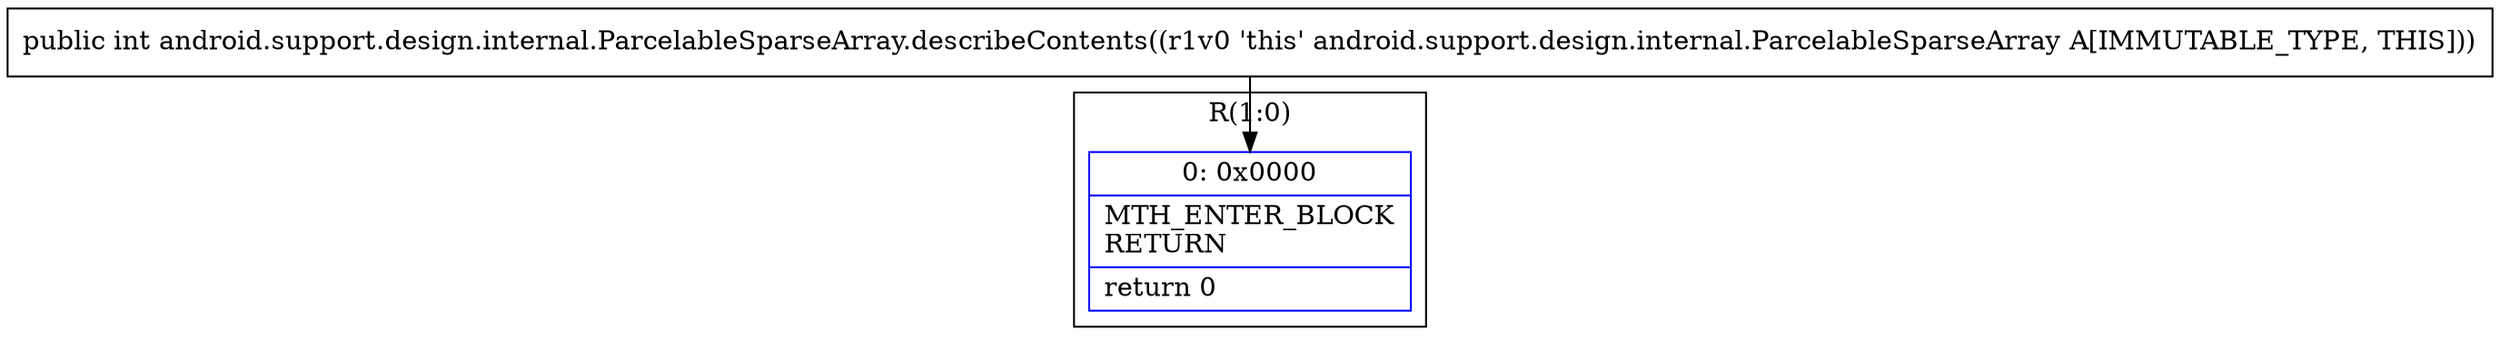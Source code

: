 digraph "CFG forandroid.support.design.internal.ParcelableSparseArray.describeContents()I" {
subgraph cluster_Region_2111058330 {
label = "R(1:0)";
node [shape=record,color=blue];
Node_0 [shape=record,label="{0\:\ 0x0000|MTH_ENTER_BLOCK\lRETURN\l|return 0\l}"];
}
MethodNode[shape=record,label="{public int android.support.design.internal.ParcelableSparseArray.describeContents((r1v0 'this' android.support.design.internal.ParcelableSparseArray A[IMMUTABLE_TYPE, THIS])) }"];
MethodNode -> Node_0;
}

